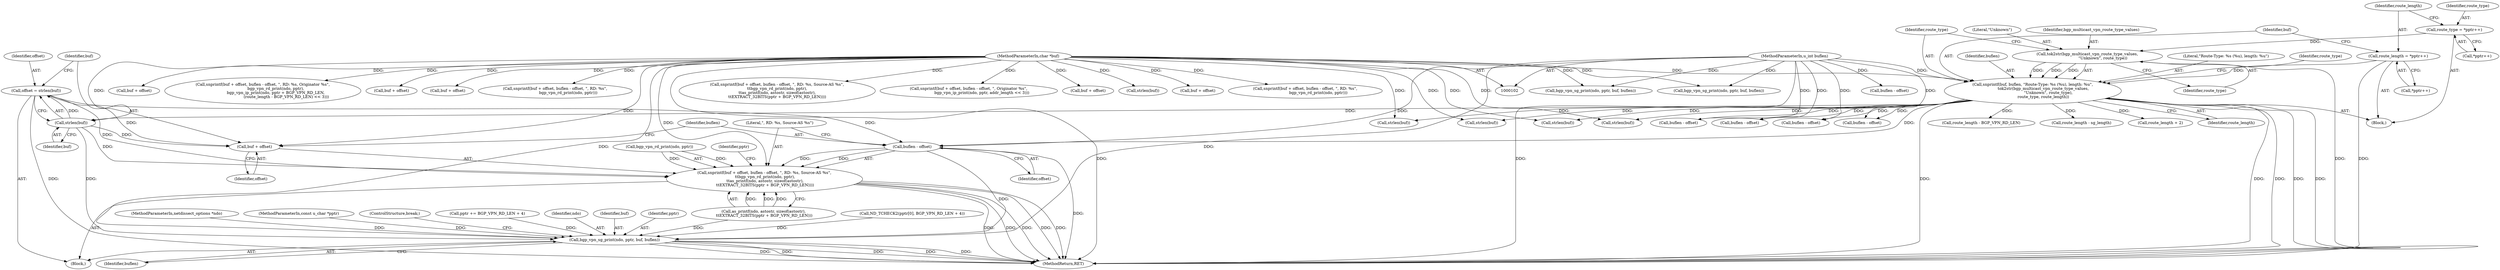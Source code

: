 digraph "0_tcpdump_d515b4b4a300479cdf1a6e0d1bb95bc1f9fee514@API" {
"1000305" [label="(Call,offset = strlen(buf))"];
"1000307" [label="(Call,strlen(buf))"];
"1000128" [label="(Call,snprintf(buf, buflen, \"Route-Type: %s (%u), length: %u\",\n                 tok2str(bgp_multicast_vpn_route_type_values,\n                         \"Unknown\", route_type),\n                 route_type, route_length))"];
"1000105" [label="(MethodParameterIn,char *buf)"];
"1000106" [label="(MethodParameterIn,u_int buflen)"];
"1000132" [label="(Call,tok2str(bgp_multicast_vpn_route_type_values,\n                         \"Unknown\", route_type))"];
"1000118" [label="(Call,route_type = *pptr++)"];
"1000123" [label="(Call,route_length = *pptr++)"];
"1000309" [label="(Call,snprintf(buf + offset, buflen - offset, \", RD: %s, Source-AS %s\",\n \t\tbgp_vpn_rd_print(ndo, pptr),\n \t\tas_printf(ndo, astostr, sizeof(astostr),\n \t\tEXTRACT_32BITS(pptr + BGP_VPN_RD_LEN))))"];
"1000310" [label="(Call,buf + offset)"];
"1000313" [label="(Call,buflen - offset)"];
"1000334" [label="(Call,bgp_vpn_sg_print(ndo, pptr, buf, buflen))"];
"1000185" [label="(Call,snprintf(buf + offset, buflen - offset, \", RD: %s, Source-AS %s\",\n\t\tbgp_vpn_rd_print(ndo, pptr),\n\t\tas_printf(ndo, astostr, sizeof(astostr),\n\t\tEXTRACT_32BITS(pptr + BGP_VPN_RD_LEN))))"];
"1000251" [label="(Call,snprintf(buf + offset, buflen - offset, \", Originator %s\",\n                     bgp_vpn_ip_print(ndo, pptr, addr_length << 3)))"];
"1000217" [label="(Call,buf + offset)"];
"1000135" [label="(Identifier,route_type)"];
"1000119" [label="(Identifier,route_type)"];
"1000274" [label="(Call,strlen(buf))"];
"1000104" [label="(MethodParameterIn,const u_char *pptr)"];
"1000129" [label="(Identifier,buf)"];
"1000128" [label="(Call,snprintf(buf, buflen, \"Route-Type: %s (%u), length: %u\",\n                 tok2str(bgp_multicast_vpn_route_type_values,\n                         \"Unknown\", route_type),\n                 route_type, route_length))"];
"1000103" [label="(MethodParameterIn,netdissect_options *ndo)"];
"1000249" [label="(Call,strlen(buf))"];
"1000311" [label="(Identifier,buf)"];
"1000320" [label="(Call,as_printf(ndo, astostr, sizeof(astostr),\n \t\tEXTRACT_32BITS(pptr + BGP_VPN_RD_LEN)))"];
"1000132" [label="(Call,tok2str(bgp_multicast_vpn_route_type_values,\n                         \"Unknown\", route_type))"];
"1000155" [label="(Call,buflen - offset)"];
"1000317" [label="(Call,bgp_vpn_rd_print(ndo, pptr))"];
"1000315" [label="(Identifier,offset)"];
"1000280" [label="(Call,buflen - offset)"];
"1000130" [label="(Identifier,buflen)"];
"1000277" [label="(Call,buf + offset)"];
"1000232" [label="(Call,bgp_vpn_sg_print(ndo, pptr, buf, buflen))"];
"1000189" [label="(Call,buflen - offset)"];
"1000214" [label="(Call,strlen(buf))"];
"1000216" [label="(Call,snprintf(buf + offset, buflen - offset, \", RD: %s\",\n                     bgp_vpn_rd_print(ndo, pptr)))"];
"1000136" [label="(Identifier,route_type)"];
"1000107" [label="(Block,)"];
"1000125" [label="(Call,*pptr++)"];
"1000334" [label="(Call,bgp_vpn_sg_print(ndo, pptr, buf, buflen))"];
"1000339" [label="(ControlStructure,break;)"];
"1000168" [label="(Call,route_length - BGP_VPN_RD_LEN)"];
"1000140" [label="(Block,)"];
"1000309" [label="(Call,snprintf(buf + offset, buflen - offset, \", RD: %s, Source-AS %s\",\n \t\tbgp_vpn_rd_print(ndo, pptr),\n \t\tas_printf(ndo, astostr, sizeof(astostr),\n \t\tEXTRACT_32BITS(pptr + BGP_VPN_RD_LEN))))"];
"1000314" [label="(Identifier,buflen)"];
"1000330" [label="(Identifier,pptr)"];
"1000338" [label="(Identifier,buflen)"];
"1000290" [label="(Call,bgp_vpn_sg_print(ndo, pptr, buf, buflen))"];
"1000134" [label="(Literal,\"Unknown\")"];
"1000329" [label="(Call,pptr += BGP_VPN_RD_LEN + 4)"];
"1000131" [label="(Literal,\"Route-Type: %s (%u), length: %u\")"];
"1000239" [label="(Call,route_length - sg_length)"];
"1000149" [label="(Call,strlen(buf))"];
"1000312" [label="(Identifier,offset)"];
"1000310" [label="(Call,buf + offset)"];
"1000133" [label="(Identifier,bgp_multicast_vpn_route_type_values)"];
"1000305" [label="(Call,offset = strlen(buf))"];
"1000307" [label="(Call,strlen(buf))"];
"1000344" [label="(Call,route_length + 2)"];
"1000186" [label="(Call,buf + offset)"];
"1000220" [label="(Call,buflen - offset)"];
"1000313" [label="(Call,buflen - offset)"];
"1000308" [label="(Identifier,buf)"];
"1000151" [label="(Call,snprintf(buf + offset, buflen - offset, \", RD: %s, Originator %s\",\n                     bgp_vpn_rd_print(ndo, pptr),\n                     bgp_vpn_ip_print(ndo, pptr + BGP_VPN_RD_LEN,\n                                      (route_length - BGP_VPN_RD_LEN) << 3)))"];
"1000335" [label="(Identifier,ndo)"];
"1000337" [label="(Identifier,buf)"];
"1000183" [label="(Call,strlen(buf))"];
"1000105" [label="(MethodParameterIn,char *buf)"];
"1000316" [label="(Literal,\", RD: %s, Source-AS %s\")"];
"1000152" [label="(Call,buf + offset)"];
"1000139" [label="(Identifier,route_type)"];
"1000137" [label="(Identifier,route_length)"];
"1000252" [label="(Call,buf + offset)"];
"1000120" [label="(Call,*pptr++)"];
"1000336" [label="(Identifier,pptr)"];
"1000106" [label="(MethodParameterIn,u_int buflen)"];
"1000276" [label="(Call,snprintf(buf + offset, buflen - offset, \", RD: %s\",\n                     bgp_vpn_rd_print(ndo, pptr)))"];
"1000118" [label="(Call,route_type = *pptr++)"];
"1000306" [label="(Identifier,offset)"];
"1000351" [label="(MethodReturn,RET)"];
"1000298" [label="(Call,ND_TCHECK2(pptr[0], BGP_VPN_RD_LEN + 4))"];
"1000123" [label="(Call,route_length = *pptr++)"];
"1000124" [label="(Identifier,route_length)"];
"1000255" [label="(Call,buflen - offset)"];
"1000305" -> "1000140"  [label="AST: "];
"1000305" -> "1000307"  [label="CFG: "];
"1000306" -> "1000305"  [label="AST: "];
"1000307" -> "1000305"  [label="AST: "];
"1000311" -> "1000305"  [label="CFG: "];
"1000305" -> "1000351"  [label="DDG: "];
"1000307" -> "1000305"  [label="DDG: "];
"1000305" -> "1000309"  [label="DDG: "];
"1000305" -> "1000310"  [label="DDG: "];
"1000305" -> "1000313"  [label="DDG: "];
"1000307" -> "1000308"  [label="CFG: "];
"1000308" -> "1000307"  [label="AST: "];
"1000128" -> "1000307"  [label="DDG: "];
"1000105" -> "1000307"  [label="DDG: "];
"1000307" -> "1000309"  [label="DDG: "];
"1000307" -> "1000310"  [label="DDG: "];
"1000307" -> "1000334"  [label="DDG: "];
"1000128" -> "1000107"  [label="AST: "];
"1000128" -> "1000137"  [label="CFG: "];
"1000129" -> "1000128"  [label="AST: "];
"1000130" -> "1000128"  [label="AST: "];
"1000131" -> "1000128"  [label="AST: "];
"1000132" -> "1000128"  [label="AST: "];
"1000136" -> "1000128"  [label="AST: "];
"1000137" -> "1000128"  [label="AST: "];
"1000139" -> "1000128"  [label="CFG: "];
"1000128" -> "1000351"  [label="DDG: "];
"1000128" -> "1000351"  [label="DDG: "];
"1000128" -> "1000351"  [label="DDG: "];
"1000128" -> "1000351"  [label="DDG: "];
"1000128" -> "1000351"  [label="DDG: "];
"1000105" -> "1000128"  [label="DDG: "];
"1000106" -> "1000128"  [label="DDG: "];
"1000132" -> "1000128"  [label="DDG: "];
"1000132" -> "1000128"  [label="DDG: "];
"1000132" -> "1000128"  [label="DDG: "];
"1000123" -> "1000128"  [label="DDG: "];
"1000128" -> "1000149"  [label="DDG: "];
"1000128" -> "1000155"  [label="DDG: "];
"1000128" -> "1000168"  [label="DDG: "];
"1000128" -> "1000183"  [label="DDG: "];
"1000128" -> "1000189"  [label="DDG: "];
"1000128" -> "1000214"  [label="DDG: "];
"1000128" -> "1000220"  [label="DDG: "];
"1000128" -> "1000239"  [label="DDG: "];
"1000128" -> "1000274"  [label="DDG: "];
"1000128" -> "1000280"  [label="DDG: "];
"1000128" -> "1000313"  [label="DDG: "];
"1000128" -> "1000344"  [label="DDG: "];
"1000105" -> "1000102"  [label="AST: "];
"1000105" -> "1000351"  [label="DDG: "];
"1000105" -> "1000149"  [label="DDG: "];
"1000105" -> "1000151"  [label="DDG: "];
"1000105" -> "1000152"  [label="DDG: "];
"1000105" -> "1000183"  [label="DDG: "];
"1000105" -> "1000185"  [label="DDG: "];
"1000105" -> "1000186"  [label="DDG: "];
"1000105" -> "1000214"  [label="DDG: "];
"1000105" -> "1000216"  [label="DDG: "];
"1000105" -> "1000217"  [label="DDG: "];
"1000105" -> "1000232"  [label="DDG: "];
"1000105" -> "1000249"  [label="DDG: "];
"1000105" -> "1000251"  [label="DDG: "];
"1000105" -> "1000252"  [label="DDG: "];
"1000105" -> "1000274"  [label="DDG: "];
"1000105" -> "1000276"  [label="DDG: "];
"1000105" -> "1000277"  [label="DDG: "];
"1000105" -> "1000290"  [label="DDG: "];
"1000105" -> "1000309"  [label="DDG: "];
"1000105" -> "1000310"  [label="DDG: "];
"1000105" -> "1000334"  [label="DDG: "];
"1000106" -> "1000102"  [label="AST: "];
"1000106" -> "1000351"  [label="DDG: "];
"1000106" -> "1000155"  [label="DDG: "];
"1000106" -> "1000189"  [label="DDG: "];
"1000106" -> "1000220"  [label="DDG: "];
"1000106" -> "1000232"  [label="DDG: "];
"1000106" -> "1000255"  [label="DDG: "];
"1000106" -> "1000280"  [label="DDG: "];
"1000106" -> "1000290"  [label="DDG: "];
"1000106" -> "1000313"  [label="DDG: "];
"1000106" -> "1000334"  [label="DDG: "];
"1000132" -> "1000135"  [label="CFG: "];
"1000133" -> "1000132"  [label="AST: "];
"1000134" -> "1000132"  [label="AST: "];
"1000135" -> "1000132"  [label="AST: "];
"1000136" -> "1000132"  [label="CFG: "];
"1000132" -> "1000351"  [label="DDG: "];
"1000118" -> "1000132"  [label="DDG: "];
"1000118" -> "1000107"  [label="AST: "];
"1000118" -> "1000120"  [label="CFG: "];
"1000119" -> "1000118"  [label="AST: "];
"1000120" -> "1000118"  [label="AST: "];
"1000124" -> "1000118"  [label="CFG: "];
"1000123" -> "1000107"  [label="AST: "];
"1000123" -> "1000125"  [label="CFG: "];
"1000124" -> "1000123"  [label="AST: "];
"1000125" -> "1000123"  [label="AST: "];
"1000129" -> "1000123"  [label="CFG: "];
"1000123" -> "1000351"  [label="DDG: "];
"1000309" -> "1000140"  [label="AST: "];
"1000309" -> "1000320"  [label="CFG: "];
"1000310" -> "1000309"  [label="AST: "];
"1000313" -> "1000309"  [label="AST: "];
"1000316" -> "1000309"  [label="AST: "];
"1000317" -> "1000309"  [label="AST: "];
"1000320" -> "1000309"  [label="AST: "];
"1000330" -> "1000309"  [label="CFG: "];
"1000309" -> "1000351"  [label="DDG: "];
"1000309" -> "1000351"  [label="DDG: "];
"1000309" -> "1000351"  [label="DDG: "];
"1000309" -> "1000351"  [label="DDG: "];
"1000309" -> "1000351"  [label="DDG: "];
"1000313" -> "1000309"  [label="DDG: "];
"1000313" -> "1000309"  [label="DDG: "];
"1000317" -> "1000309"  [label="DDG: "];
"1000317" -> "1000309"  [label="DDG: "];
"1000320" -> "1000309"  [label="DDG: "];
"1000320" -> "1000309"  [label="DDG: "];
"1000320" -> "1000309"  [label="DDG: "];
"1000310" -> "1000312"  [label="CFG: "];
"1000311" -> "1000310"  [label="AST: "];
"1000312" -> "1000310"  [label="AST: "];
"1000314" -> "1000310"  [label="CFG: "];
"1000313" -> "1000315"  [label="CFG: "];
"1000314" -> "1000313"  [label="AST: "];
"1000315" -> "1000313"  [label="AST: "];
"1000316" -> "1000313"  [label="CFG: "];
"1000313" -> "1000351"  [label="DDG: "];
"1000313" -> "1000334"  [label="DDG: "];
"1000334" -> "1000140"  [label="AST: "];
"1000334" -> "1000338"  [label="CFG: "];
"1000335" -> "1000334"  [label="AST: "];
"1000336" -> "1000334"  [label="AST: "];
"1000337" -> "1000334"  [label="AST: "];
"1000338" -> "1000334"  [label="AST: "];
"1000339" -> "1000334"  [label="CFG: "];
"1000334" -> "1000351"  [label="DDG: "];
"1000334" -> "1000351"  [label="DDG: "];
"1000334" -> "1000351"  [label="DDG: "];
"1000334" -> "1000351"  [label="DDG: "];
"1000334" -> "1000351"  [label="DDG: "];
"1000320" -> "1000334"  [label="DDG: "];
"1000103" -> "1000334"  [label="DDG: "];
"1000298" -> "1000334"  [label="DDG: "];
"1000329" -> "1000334"  [label="DDG: "];
"1000104" -> "1000334"  [label="DDG: "];
}
